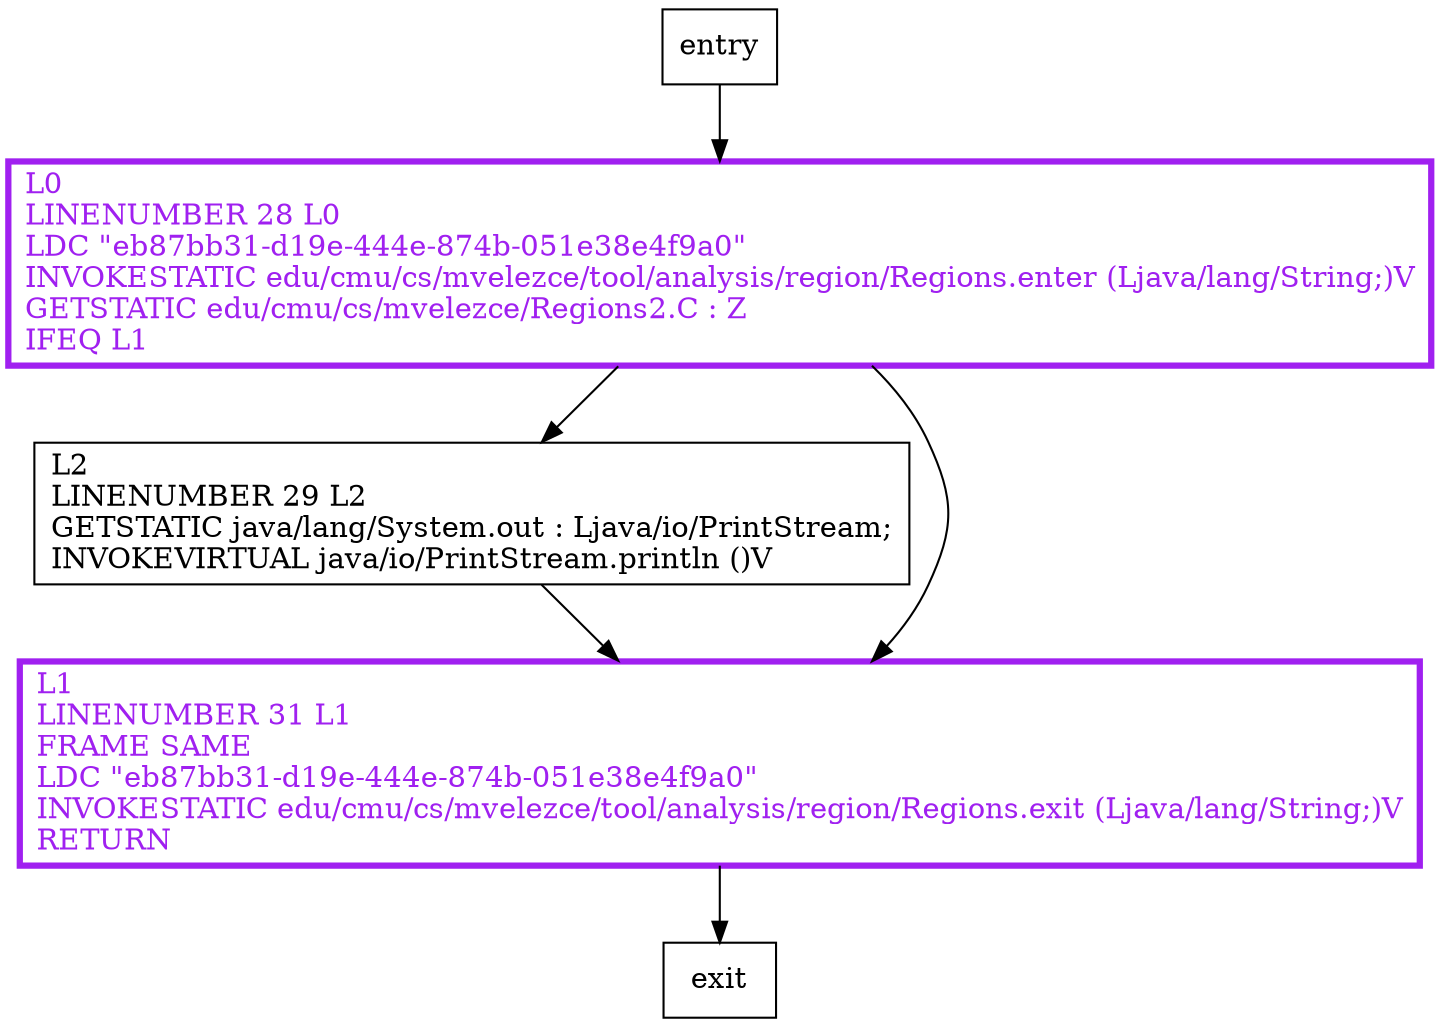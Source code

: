 digraph foo {
node [shape=record];
979387846 [label="L0\lLINENUMBER 28 L0\lLDC \"eb87bb31-d19e-444e-874b-051e38e4f9a0\"\lINVOKESTATIC edu/cmu/cs/mvelezce/tool/analysis/region/Regions.enter (Ljava/lang/String;)V\lGETSTATIC edu/cmu/cs/mvelezce/Regions2.C : Z\lIFEQ L1\l"];
191351920 [label="L2\lLINENUMBER 29 L2\lGETSTATIC java/lang/System.out : Ljava/io/PrintStream;\lINVOKEVIRTUAL java/io/PrintStream.println ()V\l"];
1758910325 [label="L1\lLINENUMBER 31 L1\lFRAME SAME\lLDC \"eb87bb31-d19e-444e-874b-051e38e4f9a0\"\lINVOKESTATIC edu/cmu/cs/mvelezce/tool/analysis/region/Regions.exit (Ljava/lang/String;)V\lRETURN\l"];
entry;
exit;
entry -> 979387846;
979387846 -> 191351920;
979387846 -> 1758910325;
191351920 -> 1758910325;
1758910325 -> exit;
979387846[fontcolor="purple", penwidth=3, color="purple"];
1758910325[fontcolor="purple", penwidth=3, color="purple"];
}
